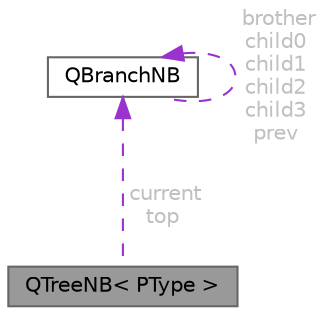 digraph "QTreeNB&lt; PType &gt;"
{
 // LATEX_PDF_SIZE
  bgcolor="transparent";
  edge [fontname=Helvetica,fontsize=10,labelfontname=Helvetica,labelfontsize=10];
  node [fontname=Helvetica,fontsize=10,shape=box,height=0.2,width=0.4];
  Node1 [id="Node000001",label="QTreeNB\< PType \>",height=0.2,width=0.4,color="gray40", fillcolor="grey60", style="filled", fontcolor="black",tooltip="QTreeNB: Tree structure used for force calculation with particles (i.e. stars, Nbody or halos)."];
  Node2 -> Node1 [id="edge3_Node000001_Node000002",dir="back",color="darkorchid3",style="dashed",tooltip=" ",label=" current\ntop",fontcolor="grey" ];
  Node2 [id="Node000002",label="QBranchNB",height=0.2,width=0.4,color="gray40", fillcolor="white", style="filled",URL="$struct_q_branch_n_b.html",tooltip="Box representing a branch in a tree. It has four children. Used in QTreeNB which is used in TreeQuad."];
  Node2 -> Node2 [id="edge4_Node000002_Node000002",dir="back",color="darkorchid3",style="dashed",tooltip=" ",label=" brother\nchild0\nchild1\nchild2\nchild3\nprev",fontcolor="grey" ];
}
